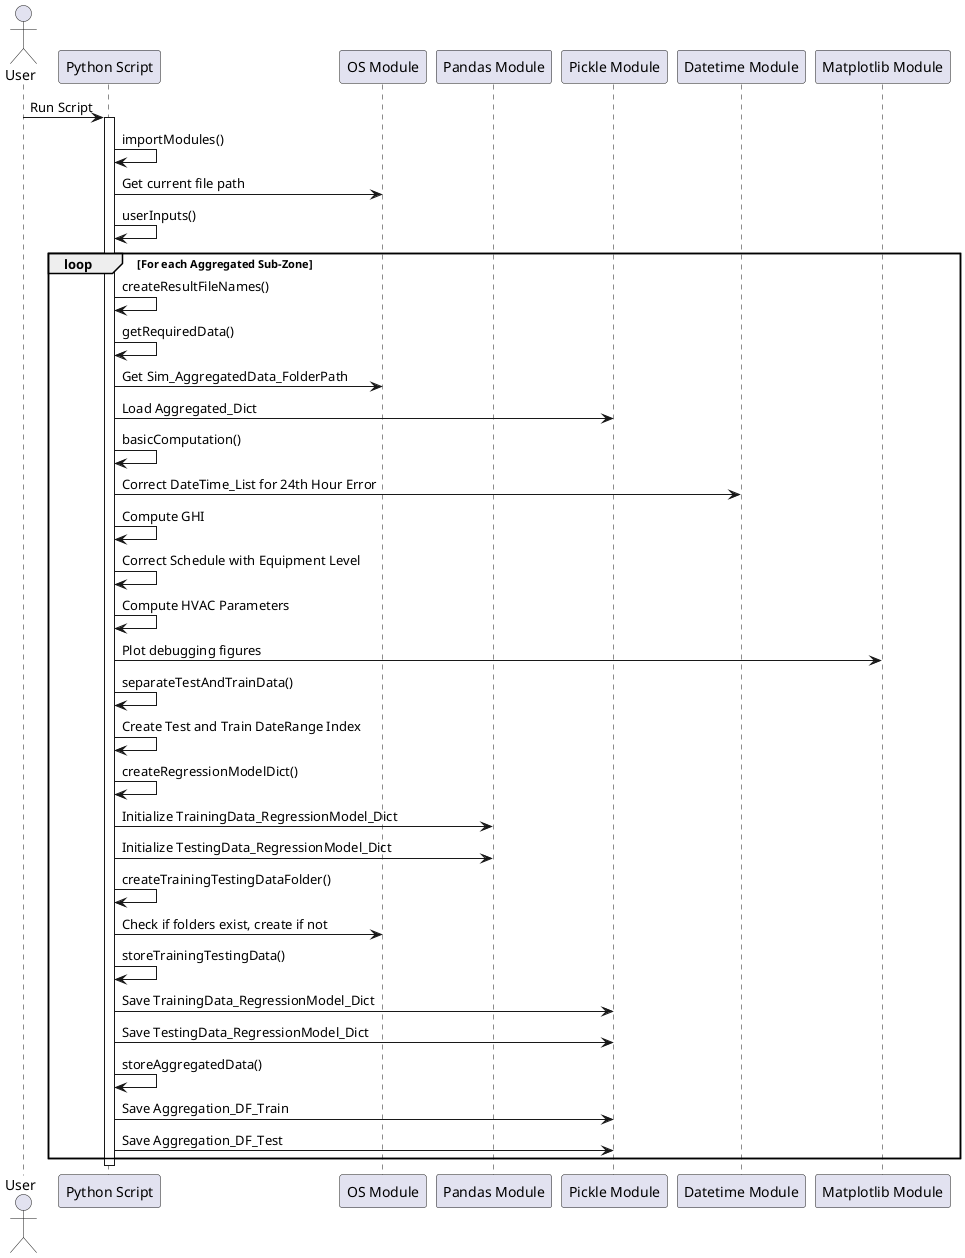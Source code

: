 @startuml train_test_data_generation

actor User

participant "Python Script" as Script
participant "OS Module" as OS
participant "Pandas Module" as Pandas
participant "Pickle Module" as Pickle
participant "Datetime Module" as Datetime
participant "Matplotlib Module" as Matplotlib

User -> Script: Run Script

activate Script

Script -> Script: importModules()
Script -> OS: Get current file path
Script -> Script: userInputs()

loop For each Aggregated Sub-Zone
    Script -> Script: createResultFileNames()

    Script -> Script: getRequiredData()
    Script -> OS: Get Sim_AggregatedData_FolderPath
    Script -> Pickle: Load Aggregated_Dict

    Script -> Script: basicComputation()
    Script -> Datetime: Correct DateTime_List for 24th Hour Error
    Script -> Script: Compute GHI
    Script -> Script: Correct Schedule with Equipment Level
    Script -> Script: Compute HVAC Parameters

    Script -> Matplotlib: Plot debugging figures

    Script -> Script: separateTestAndTrainData()
    Script -> Script: Create Test and Train DateRange Index

    Script -> Script: createRegressionModelDict()
    Script -> Pandas: Initialize TrainingData_RegressionModel_Dict
    Script -> Pandas: Initialize TestingData_RegressionModel_Dict

    Script -> Script: createTrainingTestingDataFolder()
    Script -> OS: Check if folders exist, create if not

    Script -> Script: storeTrainingTestingData()
    Script -> Pickle: Save TrainingData_RegressionModel_Dict
    Script -> Pickle: Save TestingData_RegressionModel_Dict

    Script -> Script: storeAggregatedData()
    Script -> Pickle: Save Aggregation_DF_Train
    Script -> Pickle: Save Aggregation_DF_Test
end

deactivate Script

@enduml
